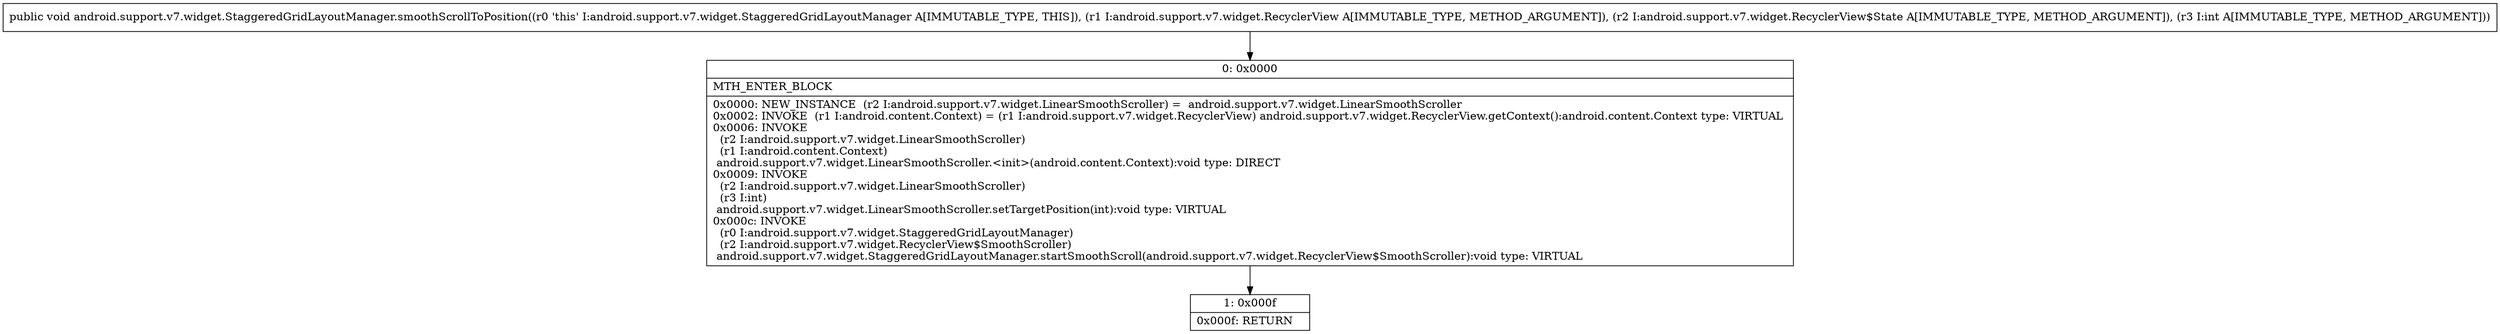 digraph "CFG forandroid.support.v7.widget.StaggeredGridLayoutManager.smoothScrollToPosition(Landroid\/support\/v7\/widget\/RecyclerView;Landroid\/support\/v7\/widget\/RecyclerView$State;I)V" {
Node_0 [shape=record,label="{0\:\ 0x0000|MTH_ENTER_BLOCK\l|0x0000: NEW_INSTANCE  (r2 I:android.support.v7.widget.LinearSmoothScroller) =  android.support.v7.widget.LinearSmoothScroller \l0x0002: INVOKE  (r1 I:android.content.Context) = (r1 I:android.support.v7.widget.RecyclerView) android.support.v7.widget.RecyclerView.getContext():android.content.Context type: VIRTUAL \l0x0006: INVOKE  \l  (r2 I:android.support.v7.widget.LinearSmoothScroller)\l  (r1 I:android.content.Context)\l android.support.v7.widget.LinearSmoothScroller.\<init\>(android.content.Context):void type: DIRECT \l0x0009: INVOKE  \l  (r2 I:android.support.v7.widget.LinearSmoothScroller)\l  (r3 I:int)\l android.support.v7.widget.LinearSmoothScroller.setTargetPosition(int):void type: VIRTUAL \l0x000c: INVOKE  \l  (r0 I:android.support.v7.widget.StaggeredGridLayoutManager)\l  (r2 I:android.support.v7.widget.RecyclerView$SmoothScroller)\l android.support.v7.widget.StaggeredGridLayoutManager.startSmoothScroll(android.support.v7.widget.RecyclerView$SmoothScroller):void type: VIRTUAL \l}"];
Node_1 [shape=record,label="{1\:\ 0x000f|0x000f: RETURN   \l}"];
MethodNode[shape=record,label="{public void android.support.v7.widget.StaggeredGridLayoutManager.smoothScrollToPosition((r0 'this' I:android.support.v7.widget.StaggeredGridLayoutManager A[IMMUTABLE_TYPE, THIS]), (r1 I:android.support.v7.widget.RecyclerView A[IMMUTABLE_TYPE, METHOD_ARGUMENT]), (r2 I:android.support.v7.widget.RecyclerView$State A[IMMUTABLE_TYPE, METHOD_ARGUMENT]), (r3 I:int A[IMMUTABLE_TYPE, METHOD_ARGUMENT])) }"];
MethodNode -> Node_0;
Node_0 -> Node_1;
}

